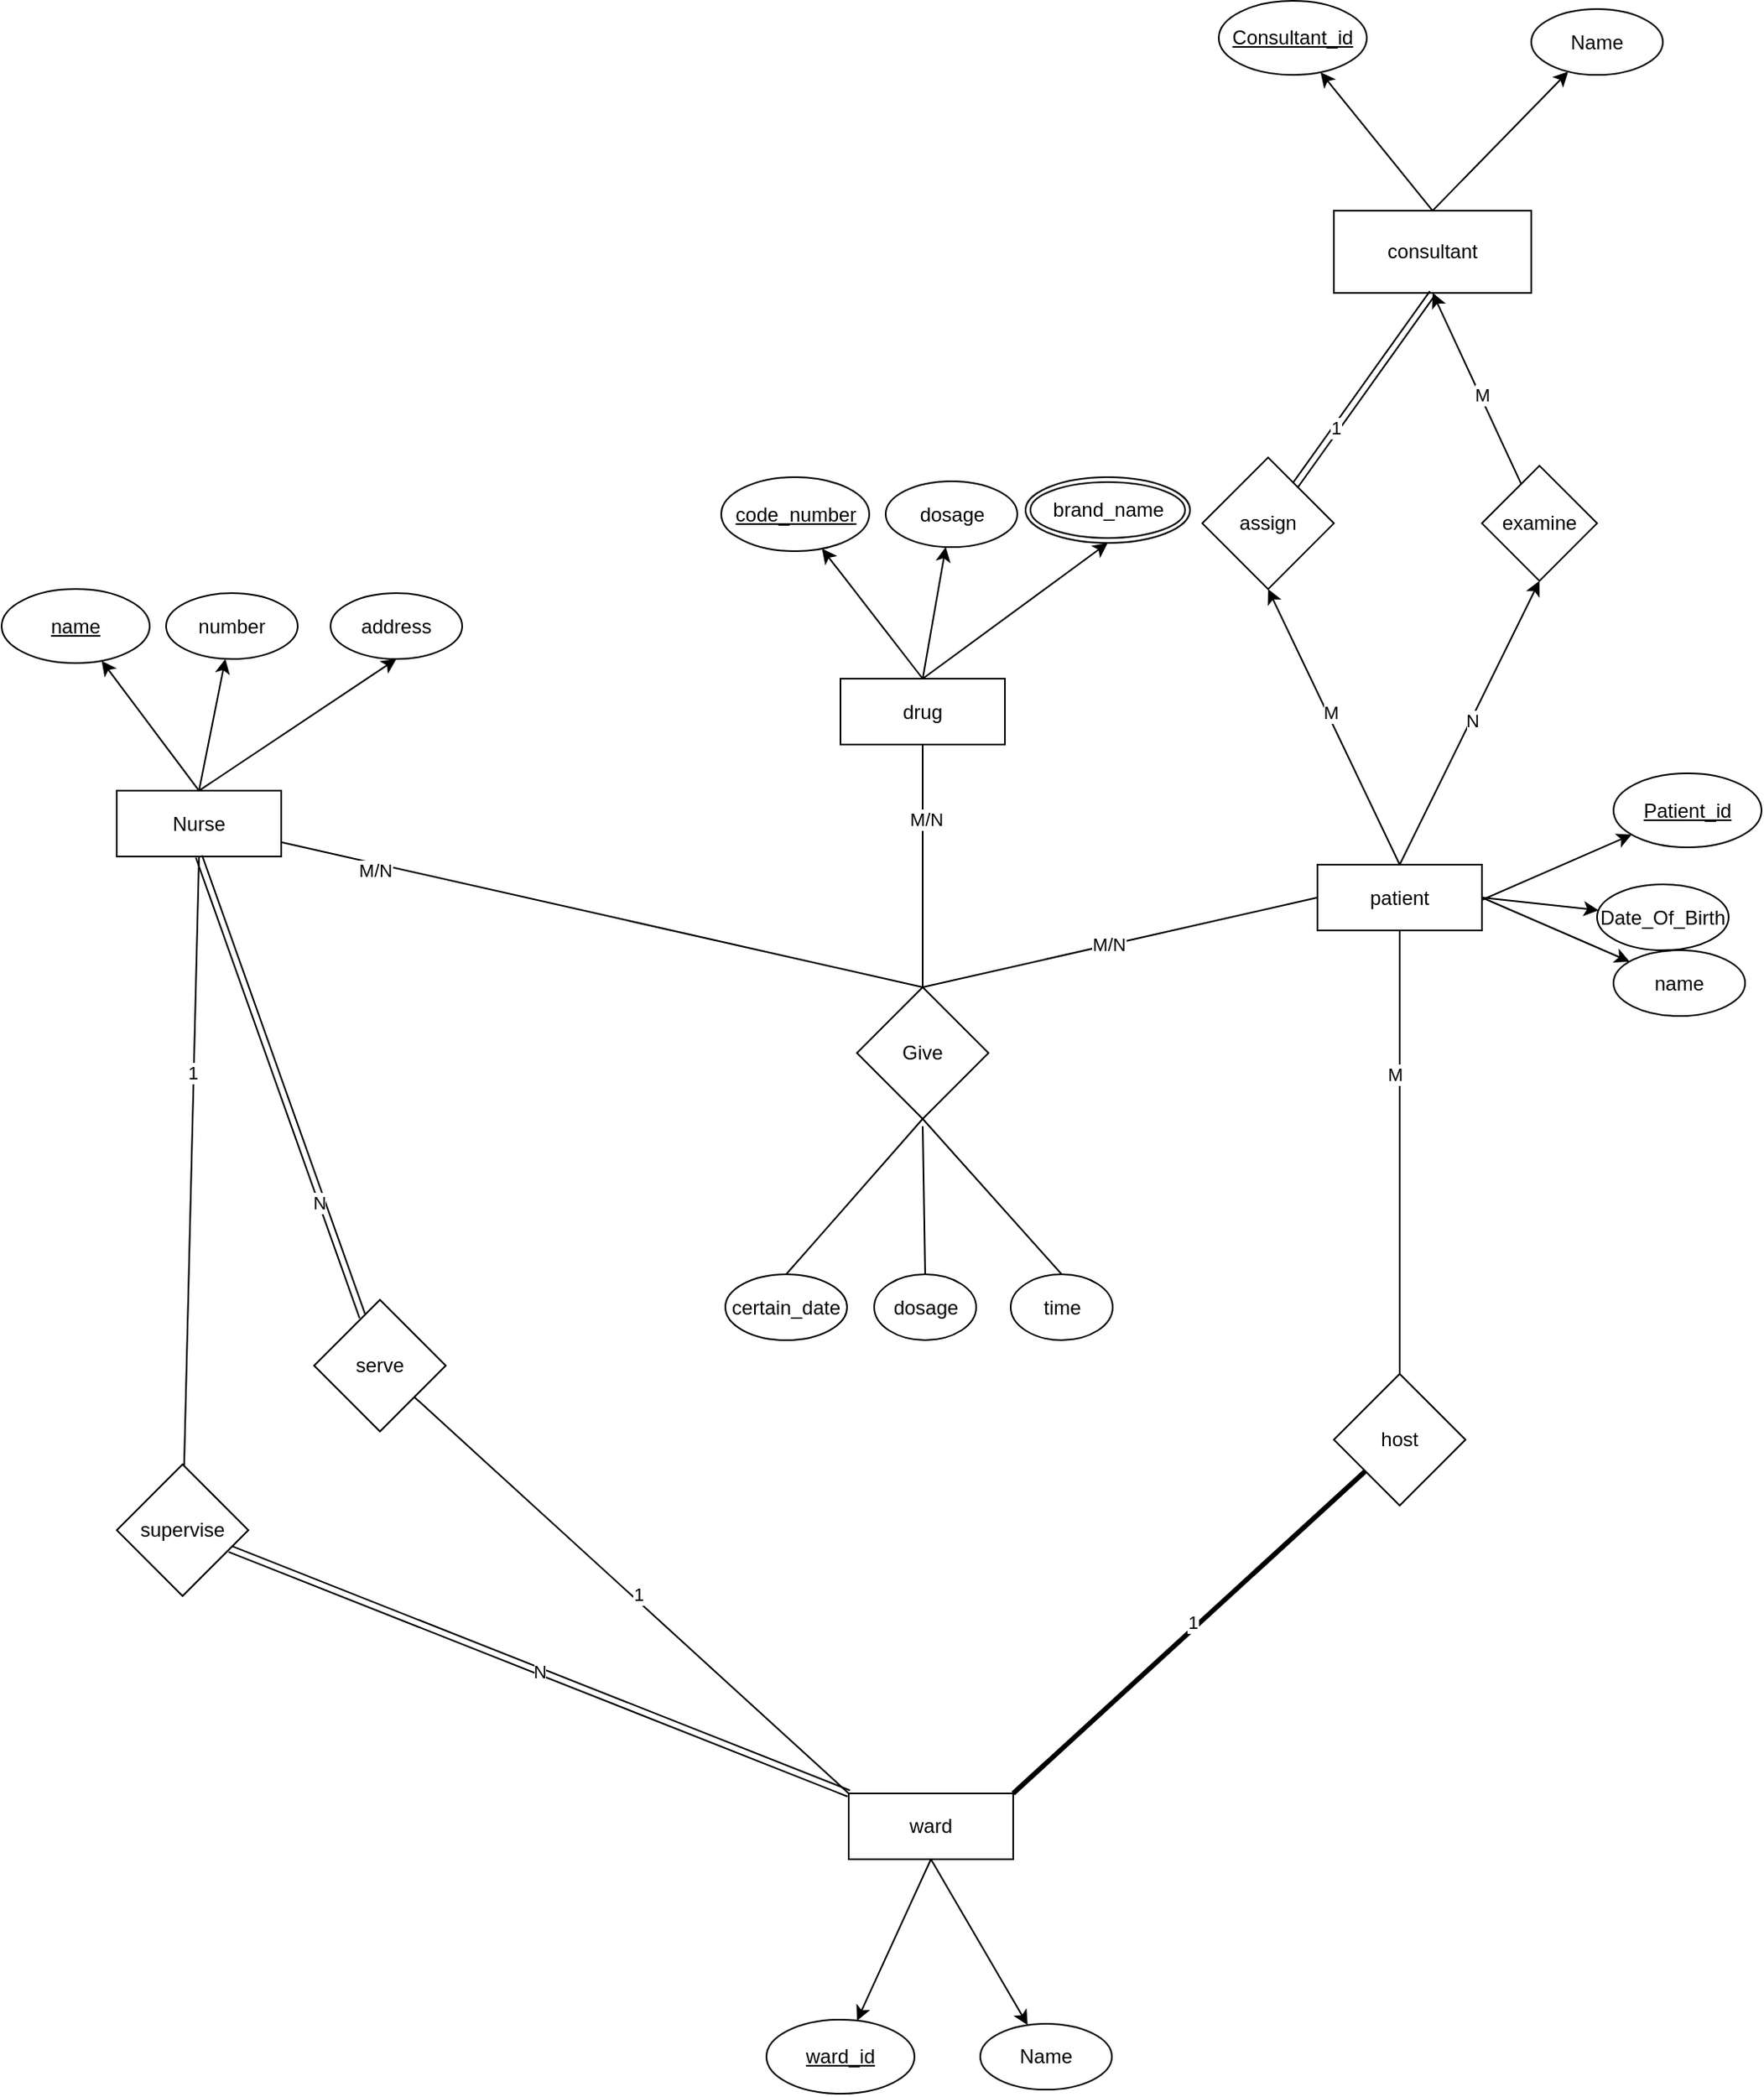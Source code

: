 <mxfile version="28.1.0">
  <diagram id="IoHqYJBpM_R_GjMDYoW6" name="Page-1">
    <mxGraphModel dx="2276" dy="1974" grid="1" gridSize="10" guides="1" tooltips="1" connect="1" arrows="1" fold="1" page="1" pageScale="1" pageWidth="850" pageHeight="1100" math="0" shadow="0">
      <root>
        <mxCell id="0" />
        <mxCell id="1" parent="0" />
        <mxCell id="VY_4OT78-StDgmwYUnyT-3" value="" style="rounded=0;orthogonalLoop=1;jettySize=auto;html=1;exitX=0.5;exitY=1;exitDx=0;exitDy=0;" parent="1" source="VY_4OT78-StDgmwYUnyT-1" target="VY_4OT78-StDgmwYUnyT-2" edge="1">
          <mxGeometry relative="1" as="geometry" />
        </mxCell>
        <mxCell id="VY_4OT78-StDgmwYUnyT-18" value="" style="rounded=0;orthogonalLoop=1;jettySize=auto;html=1;fontStyle=1;strokeWidth=3;endArrow=none;endFill=0;exitX=1;exitY=0;exitDx=0;exitDy=0;" parent="1" source="VY_4OT78-StDgmwYUnyT-1" target="VY_4OT78-StDgmwYUnyT-17" edge="1">
          <mxGeometry relative="1" as="geometry" />
        </mxCell>
        <mxCell id="VY_4OT78-StDgmwYUnyT-21" value="1" style="edgeLabel;html=1;align=center;verticalAlign=middle;resizable=0;points=[];" parent="VY_4OT78-StDgmwYUnyT-18" vertex="1" connectable="0">
          <mxGeometry x="0.038" y="3" relative="1" as="geometry">
            <mxPoint as="offset" />
          </mxGeometry>
        </mxCell>
        <mxCell id="n2Vn5--788c1exNfuHuQ-5" value="" style="rounded=0;orthogonalLoop=1;jettySize=auto;html=1;endArrow=none;endFill=0;exitX=0;exitY=0;exitDx=0;exitDy=0;" edge="1" parent="1" source="VY_4OT78-StDgmwYUnyT-1" target="n2Vn5--788c1exNfuHuQ-4">
          <mxGeometry relative="1" as="geometry" />
        </mxCell>
        <mxCell id="n2Vn5--788c1exNfuHuQ-8" value="1" style="edgeLabel;html=1;align=center;verticalAlign=middle;resizable=0;points=[];" vertex="1" connectable="0" parent="n2Vn5--788c1exNfuHuQ-5">
          <mxGeometry x="-0.011" y="-3" relative="1" as="geometry">
            <mxPoint as="offset" />
          </mxGeometry>
        </mxCell>
        <mxCell id="VY_4OT78-StDgmwYUnyT-1" value="ward" style="rounded=0;whiteSpace=wrap;html=1;" parent="1" vertex="1">
          <mxGeometry x="265" y="650" width="100" height="40" as="geometry" />
        </mxCell>
        <mxCell id="VY_4OT78-StDgmwYUnyT-2" value="&lt;u&gt;ward_id&lt;/u&gt;" style="ellipse;whiteSpace=wrap;html=1;" parent="1" vertex="1">
          <mxGeometry x="215" y="787.5" width="90" height="45" as="geometry" />
        </mxCell>
        <mxCell id="VY_4OT78-StDgmwYUnyT-5" value="" style="rounded=0;orthogonalLoop=1;jettySize=auto;html=1;exitX=0.5;exitY=1;exitDx=0;exitDy=0;" parent="1" source="VY_4OT78-StDgmwYUnyT-1" target="VY_4OT78-StDgmwYUnyT-6" edge="1">
          <mxGeometry relative="1" as="geometry">
            <mxPoint x="278" y="718" as="sourcePoint" />
            <mxPoint x="345" y="790" as="targetPoint" />
          </mxGeometry>
        </mxCell>
        <mxCell id="VY_4OT78-StDgmwYUnyT-6" value="Name" style="ellipse;whiteSpace=wrap;html=1;" parent="1" vertex="1">
          <mxGeometry x="345" y="790" width="80" height="40" as="geometry" />
        </mxCell>
        <mxCell id="VY_4OT78-StDgmwYUnyT-10" value="" style="rounded=0;orthogonalLoop=1;jettySize=auto;html=1;" parent="1" target="VY_4OT78-StDgmwYUnyT-12" edge="1">
          <mxGeometry relative="1" as="geometry">
            <mxPoint x="620" y="120" as="sourcePoint" />
          </mxGeometry>
        </mxCell>
        <mxCell id="VY_4OT78-StDgmwYUnyT-37" value="" style="rounded=0;orthogonalLoop=1;jettySize=auto;html=1;entryX=0.5;entryY=1;entryDx=0;entryDy=0;exitX=0.5;exitY=0;exitDx=0;exitDy=0;" parent="1" source="VY_4OT78-StDgmwYUnyT-11" target="VY_4OT78-StDgmwYUnyT-32" edge="1">
          <mxGeometry relative="1" as="geometry" />
        </mxCell>
        <mxCell id="VY_4OT78-StDgmwYUnyT-46" value="M" style="edgeLabel;html=1;align=center;verticalAlign=middle;resizable=0;points=[];" parent="VY_4OT78-StDgmwYUnyT-37" vertex="1" connectable="0">
          <mxGeometry x="0.092" y="-2" relative="1" as="geometry">
            <mxPoint as="offset" />
          </mxGeometry>
        </mxCell>
        <mxCell id="VY_4OT78-StDgmwYUnyT-38" style="rounded=0;orthogonalLoop=1;jettySize=auto;html=1;entryX=0.5;entryY=1;entryDx=0;entryDy=0;exitX=0.5;exitY=0;exitDx=0;exitDy=0;" parent="1" source="VY_4OT78-StDgmwYUnyT-11" target="VY_4OT78-StDgmwYUnyT-39" edge="1">
          <mxGeometry relative="1" as="geometry">
            <mxPoint x="630" y="7.5" as="targetPoint" />
          </mxGeometry>
        </mxCell>
        <mxCell id="VY_4OT78-StDgmwYUnyT-47" value="N" style="edgeLabel;html=1;align=center;verticalAlign=middle;resizable=0;points=[];" parent="VY_4OT78-StDgmwYUnyT-38" vertex="1" connectable="0">
          <mxGeometry x="0.018" y="-1" relative="1" as="geometry">
            <mxPoint as="offset" />
          </mxGeometry>
        </mxCell>
        <mxCell id="VY_4OT78-StDgmwYUnyT-11" value="patient" style="rounded=0;whiteSpace=wrap;html=1;" parent="1" vertex="1">
          <mxGeometry x="550" y="85.5" width="100" height="40" as="geometry" />
        </mxCell>
        <mxCell id="VY_4OT78-StDgmwYUnyT-12" value="Patient_id" style="ellipse;whiteSpace=wrap;html=1;fontStyle=4" parent="1" vertex="1">
          <mxGeometry x="730" y="30" width="90" height="45" as="geometry" />
        </mxCell>
        <mxCell id="VY_4OT78-StDgmwYUnyT-13" value="" style="rounded=0;orthogonalLoop=1;jettySize=auto;html=1;exitX=1;exitY=0.5;exitDx=0;exitDy=0;" parent="1" source="VY_4OT78-StDgmwYUnyT-11" target="VY_4OT78-StDgmwYUnyT-14" edge="1">
          <mxGeometry relative="1" as="geometry">
            <mxPoint x="513" y="163" as="sourcePoint" />
            <mxPoint x="580" y="235" as="targetPoint" />
          </mxGeometry>
        </mxCell>
        <mxCell id="VY_4OT78-StDgmwYUnyT-14" value="name" style="ellipse;whiteSpace=wrap;html=1;" parent="1" vertex="1">
          <mxGeometry x="730" y="137.5" width="80" height="40" as="geometry" />
        </mxCell>
        <mxCell id="VY_4OT78-StDgmwYUnyT-15" value="Date_Of_Birth" style="ellipse;whiteSpace=wrap;html=1;" parent="1" vertex="1">
          <mxGeometry x="720" y="97.5" width="80" height="40" as="geometry" />
        </mxCell>
        <mxCell id="VY_4OT78-StDgmwYUnyT-16" value="" style="rounded=0;orthogonalLoop=1;jettySize=auto;html=1;exitX=1;exitY=0.5;exitDx=0;exitDy=0;" parent="1" source="VY_4OT78-StDgmwYUnyT-11" target="VY_4OT78-StDgmwYUnyT-15" edge="1">
          <mxGeometry relative="1" as="geometry">
            <mxPoint x="630" y="155" as="sourcePoint" />
            <mxPoint x="670" y="234.5" as="targetPoint" />
          </mxGeometry>
        </mxCell>
        <mxCell id="VY_4OT78-StDgmwYUnyT-19" value="" style="edgeStyle=orthogonalEdgeStyle;rounded=0;orthogonalLoop=1;jettySize=auto;html=1;endArrow=none;endFill=0;" parent="1" source="VY_4OT78-StDgmwYUnyT-17" target="VY_4OT78-StDgmwYUnyT-11" edge="1">
          <mxGeometry relative="1" as="geometry" />
        </mxCell>
        <mxCell id="VY_4OT78-StDgmwYUnyT-20" value="M" style="edgeLabel;html=1;align=center;verticalAlign=middle;resizable=0;points=[];" parent="VY_4OT78-StDgmwYUnyT-19" vertex="1" connectable="0">
          <mxGeometry x="0.351" y="3" relative="1" as="geometry">
            <mxPoint as="offset" />
          </mxGeometry>
        </mxCell>
        <mxCell id="VY_4OT78-StDgmwYUnyT-17" value="host" style="rhombus;whiteSpace=wrap;html=1;" parent="1" vertex="1">
          <mxGeometry x="560" y="395" width="80" height="80" as="geometry" />
        </mxCell>
        <mxCell id="VY_4OT78-StDgmwYUnyT-22" value="" style="rounded=0;orthogonalLoop=1;jettySize=auto;html=1;exitX=0.5;exitY=0;exitDx=0;exitDy=0;" parent="1" source="VY_4OT78-StDgmwYUnyT-27" target="VY_4OT78-StDgmwYUnyT-28" edge="1">
          <mxGeometry relative="1" as="geometry" />
        </mxCell>
        <mxCell id="VY_4OT78-StDgmwYUnyT-23" value="" style="rounded=0;orthogonalLoop=1;jettySize=auto;html=1;exitX=0.5;exitY=0;exitDx=0;exitDy=0;" parent="1" source="VY_4OT78-StDgmwYUnyT-27" target="VY_4OT78-StDgmwYUnyT-24" edge="1">
          <mxGeometry relative="1" as="geometry">
            <mxPoint x="553" y="-506.44" as="sourcePoint" />
            <mxPoint x="620" y="-434.44" as="targetPoint" />
          </mxGeometry>
        </mxCell>
        <mxCell id="VY_4OT78-StDgmwYUnyT-24" value="Name" style="ellipse;whiteSpace=wrap;html=1;" parent="1" vertex="1">
          <mxGeometry x="680" y="-434.44" width="80" height="40" as="geometry" />
        </mxCell>
        <mxCell id="VY_4OT78-StDgmwYUnyT-27" value="consultant" style="rounded=0;whiteSpace=wrap;html=1;" parent="1" vertex="1">
          <mxGeometry x="560" y="-311.94" width="120" height="50" as="geometry" />
        </mxCell>
        <mxCell id="VY_4OT78-StDgmwYUnyT-28" value="Consultant_id" style="ellipse;whiteSpace=wrap;html=1;fontStyle=4" parent="1" vertex="1">
          <mxGeometry x="490" y="-439.44" width="90" height="45" as="geometry" />
        </mxCell>
        <mxCell id="VY_4OT78-StDgmwYUnyT-34" value="" style="rounded=0;orthogonalLoop=1;jettySize=auto;html=1;strokeWidth=1;entryX=0.5;entryY=1;entryDx=0;entryDy=0;shape=link;" parent="1" source="VY_4OT78-StDgmwYUnyT-32" target="VY_4OT78-StDgmwYUnyT-27" edge="1">
          <mxGeometry relative="1" as="geometry" />
        </mxCell>
        <mxCell id="VY_4OT78-StDgmwYUnyT-35" value="1" style="edgeLabel;html=1;align=center;verticalAlign=middle;resizable=0;points=[];" parent="VY_4OT78-StDgmwYUnyT-34" vertex="1" connectable="0">
          <mxGeometry x="-0.404" y="1" relative="1" as="geometry">
            <mxPoint as="offset" />
          </mxGeometry>
        </mxCell>
        <mxCell id="VY_4OT78-StDgmwYUnyT-32" value="assign" style="rhombus;whiteSpace=wrap;html=1;" parent="1" vertex="1">
          <mxGeometry x="480" y="-161.94" width="80" height="80" as="geometry" />
        </mxCell>
        <mxCell id="VY_4OT78-StDgmwYUnyT-40" style="rounded=0;orthogonalLoop=1;jettySize=auto;html=1;entryX=0.5;entryY=1;entryDx=0;entryDy=0;" parent="1" source="VY_4OT78-StDgmwYUnyT-39" target="VY_4OT78-StDgmwYUnyT-27" edge="1">
          <mxGeometry relative="1" as="geometry">
            <mxPoint x="630" y="-241.94" as="targetPoint" />
          </mxGeometry>
        </mxCell>
        <mxCell id="VY_4OT78-StDgmwYUnyT-45" value="M" style="edgeLabel;html=1;align=center;verticalAlign=middle;resizable=0;points=[];" parent="VY_4OT78-StDgmwYUnyT-40" vertex="1" connectable="0">
          <mxGeometry x="-0.065" y="-1" relative="1" as="geometry">
            <mxPoint as="offset" />
          </mxGeometry>
        </mxCell>
        <mxCell id="VY_4OT78-StDgmwYUnyT-39" value="examine" style="rhombus;whiteSpace=wrap;html=1;" parent="1" vertex="1">
          <mxGeometry x="650" y="-156.94" width="70" height="70" as="geometry" />
        </mxCell>
        <mxCell id="VY_4OT78-StDgmwYUnyT-51" value="number" style="ellipse;whiteSpace=wrap;html=1;" parent="1" vertex="1">
          <mxGeometry x="-150" y="-79.44" width="80" height="40" as="geometry" />
        </mxCell>
        <mxCell id="VY_4OT78-StDgmwYUnyT-52" value="name" style="ellipse;whiteSpace=wrap;html=1;fontStyle=4" parent="1" vertex="1">
          <mxGeometry x="-250" y="-81.94" width="90" height="45" as="geometry" />
        </mxCell>
        <mxCell id="VY_4OT78-StDgmwYUnyT-60" value="" style="rounded=0;orthogonalLoop=1;jettySize=auto;html=1;strokeWidth=1;endArrow=none;endFill=0;exitX=0.5;exitY=1;exitDx=0;exitDy=0;" parent="1" source="VY_4OT78-StDgmwYUnyT-53" target="VY_4OT78-StDgmwYUnyT-59" edge="1">
          <mxGeometry relative="1" as="geometry" />
        </mxCell>
        <mxCell id="VY_4OT78-StDgmwYUnyT-62" value="1" style="edgeLabel;html=1;align=center;verticalAlign=middle;resizable=0;points=[];" parent="VY_4OT78-StDgmwYUnyT-60" vertex="1" connectable="0">
          <mxGeometry x="-0.289" y="-1" relative="1" as="geometry">
            <mxPoint as="offset" />
          </mxGeometry>
        </mxCell>
        <mxCell id="VY_4OT78-StDgmwYUnyT-74" style="rounded=0;orthogonalLoop=1;jettySize=auto;html=1;entryX=0.5;entryY=0;entryDx=0;entryDy=0;endArrow=none;endFill=0;" parent="1" source="VY_4OT78-StDgmwYUnyT-53" target="VY_4OT78-StDgmwYUnyT-75" edge="1">
          <mxGeometry relative="1" as="geometry">
            <mxPoint x="260" y="105.5" as="targetPoint" />
          </mxGeometry>
        </mxCell>
        <mxCell id="VY_4OT78-StDgmwYUnyT-89" value="M/N" style="edgeLabel;html=1;align=center;verticalAlign=middle;resizable=0;points=[];" parent="VY_4OT78-StDgmwYUnyT-74" vertex="1" connectable="0">
          <mxGeometry x="-0.702" y="-4" relative="1" as="geometry">
            <mxPoint as="offset" />
          </mxGeometry>
        </mxCell>
        <mxCell id="VY_4OT78-StDgmwYUnyT-53" value="Nurse" style="rounded=0;whiteSpace=wrap;html=1;" parent="1" vertex="1">
          <mxGeometry x="-180" y="40.56" width="100" height="40" as="geometry" />
        </mxCell>
        <mxCell id="VY_4OT78-StDgmwYUnyT-54" value="" style="rounded=0;orthogonalLoop=1;jettySize=auto;html=1;exitX=0.5;exitY=0;exitDx=0;exitDy=0;" parent="1" source="VY_4OT78-StDgmwYUnyT-53" target="VY_4OT78-StDgmwYUnyT-51" edge="1">
          <mxGeometry relative="1" as="geometry">
            <mxPoint x="-187" y="-148.94" as="sourcePoint" />
            <mxPoint x="-120" y="-76.94" as="targetPoint" />
          </mxGeometry>
        </mxCell>
        <mxCell id="VY_4OT78-StDgmwYUnyT-55" value="" style="rounded=0;orthogonalLoop=1;jettySize=auto;html=1;exitX=0.5;exitY=0;exitDx=0;exitDy=0;" parent="1" source="VY_4OT78-StDgmwYUnyT-53" target="VY_4OT78-StDgmwYUnyT-52" edge="1">
          <mxGeometry relative="1" as="geometry" />
        </mxCell>
        <mxCell id="VY_4OT78-StDgmwYUnyT-57" value="" style="rounded=0;orthogonalLoop=1;jettySize=auto;html=1;entryX=0.5;entryY=1;entryDx=0;entryDy=0;exitX=0.5;exitY=0;exitDx=0;exitDy=0;" parent="1" source="VY_4OT78-StDgmwYUnyT-53" target="VY_4OT78-StDgmwYUnyT-58" edge="1">
          <mxGeometry relative="1" as="geometry">
            <mxPoint x="-120" y="45.56" as="sourcePoint" />
            <mxPoint x="-40" y="-44.44" as="targetPoint" />
          </mxGeometry>
        </mxCell>
        <mxCell id="VY_4OT78-StDgmwYUnyT-58" value="address" style="ellipse;whiteSpace=wrap;html=1;" parent="1" vertex="1">
          <mxGeometry x="-50" y="-79.44" width="80" height="40" as="geometry" />
        </mxCell>
        <mxCell id="VY_4OT78-StDgmwYUnyT-61" value="N" style="rounded=0;orthogonalLoop=1;jettySize=auto;html=1;endArrow=none;endFill=0;entryX=0;entryY=0;entryDx=0;entryDy=0;shape=link;" parent="1" source="VY_4OT78-StDgmwYUnyT-59" target="VY_4OT78-StDgmwYUnyT-1" edge="1">
          <mxGeometry relative="1" as="geometry">
            <mxPoint x="230" y="513" as="targetPoint" />
          </mxGeometry>
        </mxCell>
        <mxCell id="VY_4OT78-StDgmwYUnyT-59" value="supervise" style="rhombus;whiteSpace=wrap;html=1;rounded=0;" parent="1" vertex="1">
          <mxGeometry x="-180" y="450" width="80" height="80" as="geometry" />
        </mxCell>
        <mxCell id="VY_4OT78-StDgmwYUnyT-64" value="dosage" style="ellipse;whiteSpace=wrap;html=1;" parent="1" vertex="1">
          <mxGeometry x="287.5" y="-147.5" width="80" height="40" as="geometry" />
        </mxCell>
        <mxCell id="VY_4OT78-StDgmwYUnyT-65" value="drug" style="rounded=0;whiteSpace=wrap;html=1;" parent="1" vertex="1">
          <mxGeometry x="260" y="-27.5" width="100" height="40" as="geometry" />
        </mxCell>
        <mxCell id="VY_4OT78-StDgmwYUnyT-66" value="" style="rounded=0;orthogonalLoop=1;jettySize=auto;html=1;exitX=0.5;exitY=0;exitDx=0;exitDy=0;" parent="1" source="VY_4OT78-StDgmwYUnyT-65" target="VY_4OT78-StDgmwYUnyT-64" edge="1">
          <mxGeometry relative="1" as="geometry">
            <mxPoint x="250.5" y="-217" as="sourcePoint" />
            <mxPoint x="317.5" y="-145" as="targetPoint" />
          </mxGeometry>
        </mxCell>
        <mxCell id="VY_4OT78-StDgmwYUnyT-67" value="" style="rounded=0;orthogonalLoop=1;jettySize=auto;html=1;exitX=0.5;exitY=0;exitDx=0;exitDy=0;" parent="1" source="VY_4OT78-StDgmwYUnyT-65" target="VY_4OT78-StDgmwYUnyT-70" edge="1">
          <mxGeometry relative="1" as="geometry" />
        </mxCell>
        <mxCell id="VY_4OT78-StDgmwYUnyT-68" value="" style="rounded=0;orthogonalLoop=1;jettySize=auto;html=1;entryX=0.5;entryY=1;entryDx=0;entryDy=0;exitX=0.5;exitY=0;exitDx=0;exitDy=0;" parent="1" source="VY_4OT78-StDgmwYUnyT-65" target="VY_4OT78-StDgmwYUnyT-71" edge="1">
          <mxGeometry relative="1" as="geometry">
            <mxPoint x="317.5" y="-22.5" as="sourcePoint" />
            <mxPoint x="427.5" y="-107.5" as="targetPoint" />
          </mxGeometry>
        </mxCell>
        <mxCell id="VY_4OT78-StDgmwYUnyT-70" value="code_number" style="ellipse;whiteSpace=wrap;html=1;fontStyle=4" parent="1" vertex="1">
          <mxGeometry x="187.5" y="-150" width="90" height="45" as="geometry" />
        </mxCell>
        <mxCell id="VY_4OT78-StDgmwYUnyT-71" value="brand_name" style="ellipse;shape=doubleEllipse;margin=3;whiteSpace=wrap;html=1;align=center;" parent="1" vertex="1">
          <mxGeometry x="372.5" y="-150" width="100" height="40" as="geometry" />
        </mxCell>
        <mxCell id="VY_4OT78-StDgmwYUnyT-76" style="rounded=0;orthogonalLoop=1;jettySize=auto;html=1;entryX=0;entryY=0.5;entryDx=0;entryDy=0;endArrow=none;endFill=0;exitX=0.5;exitY=0;exitDx=0;exitDy=0;" parent="1" source="VY_4OT78-StDgmwYUnyT-75" target="VY_4OT78-StDgmwYUnyT-11" edge="1">
          <mxGeometry relative="1" as="geometry" />
        </mxCell>
        <mxCell id="VY_4OT78-StDgmwYUnyT-91" value="M/N" style="edgeLabel;html=1;align=center;verticalAlign=middle;resizable=0;points=[];" parent="VY_4OT78-StDgmwYUnyT-76" vertex="1" connectable="0">
          <mxGeometry x="-0.056" y="1" relative="1" as="geometry">
            <mxPoint as="offset" />
          </mxGeometry>
        </mxCell>
        <mxCell id="VY_4OT78-StDgmwYUnyT-77" style="rounded=0;orthogonalLoop=1;jettySize=auto;html=1;entryX=0.5;entryY=1;entryDx=0;entryDy=0;endArrow=none;endFill=0;" parent="1" source="VY_4OT78-StDgmwYUnyT-75" target="VY_4OT78-StDgmwYUnyT-65" edge="1">
          <mxGeometry relative="1" as="geometry" />
        </mxCell>
        <mxCell id="VY_4OT78-StDgmwYUnyT-90" value="M/N" style="edgeLabel;html=1;align=center;verticalAlign=middle;resizable=0;points=[];" parent="VY_4OT78-StDgmwYUnyT-77" vertex="1" connectable="0">
          <mxGeometry x="0.383" y="-2" relative="1" as="geometry">
            <mxPoint as="offset" />
          </mxGeometry>
        </mxCell>
        <mxCell id="VY_4OT78-StDgmwYUnyT-78" style="rounded=0;orthogonalLoop=1;jettySize=auto;html=1;entryX=0.5;entryY=0;entryDx=0;entryDy=0;exitX=0.5;exitY=1;exitDx=0;exitDy=0;endArrow=none;endFill=0;" parent="1" source="VY_4OT78-StDgmwYUnyT-75" target="VY_4OT78-StDgmwYUnyT-81" edge="1">
          <mxGeometry relative="1" as="geometry">
            <mxPoint x="280" y="284.5" as="targetPoint" />
          </mxGeometry>
        </mxCell>
        <mxCell id="VY_4OT78-StDgmwYUnyT-79" style="rounded=0;orthogonalLoop=1;jettySize=auto;html=1;entryX=0.5;entryY=0;entryDx=0;entryDy=0;exitX=0.5;exitY=1;exitDx=0;exitDy=0;endArrow=none;endFill=0;" parent="1" source="VY_4OT78-StDgmwYUnyT-75" target="VY_4OT78-StDgmwYUnyT-83" edge="1">
          <mxGeometry relative="1" as="geometry">
            <mxPoint x="400" y="314.5" as="targetPoint" />
            <mxPoint x="310" y="244.5" as="sourcePoint" />
          </mxGeometry>
        </mxCell>
        <mxCell id="VY_4OT78-StDgmwYUnyT-80" style="rounded=0;orthogonalLoop=1;jettySize=auto;html=1;entryX=0.5;entryY=0;entryDx=0;entryDy=0;endArrow=none;endFill=0;" parent="1" target="VY_4OT78-StDgmwYUnyT-82" edge="1">
          <mxGeometry relative="1" as="geometry">
            <mxPoint x="310" y="294.5" as="targetPoint" />
            <mxPoint x="310" y="244.5" as="sourcePoint" />
          </mxGeometry>
        </mxCell>
        <mxCell id="VY_4OT78-StDgmwYUnyT-75" value="Give" style="rhombus;whiteSpace=wrap;html=1;" parent="1" vertex="1">
          <mxGeometry x="270" y="160" width="80" height="80" as="geometry" />
        </mxCell>
        <mxCell id="VY_4OT78-StDgmwYUnyT-81" value="certain_date" style="ellipse;whiteSpace=wrap;html=1;" parent="1" vertex="1">
          <mxGeometry x="190" y="334.5" width="74" height="40" as="geometry" />
        </mxCell>
        <mxCell id="VY_4OT78-StDgmwYUnyT-82" value="dosage" style="ellipse;whiteSpace=wrap;html=1;" parent="1" vertex="1">
          <mxGeometry x="280.5" y="334.5" width="62" height="40" as="geometry" />
        </mxCell>
        <mxCell id="VY_4OT78-StDgmwYUnyT-83" value="time" style="ellipse;whiteSpace=wrap;html=1;" parent="1" vertex="1">
          <mxGeometry x="363.5" y="334.5" width="62" height="40" as="geometry" />
        </mxCell>
        <mxCell id="n2Vn5--788c1exNfuHuQ-6" style="rounded=0;orthogonalLoop=1;jettySize=auto;html=1;entryX=0.5;entryY=1;entryDx=0;entryDy=0;shape=link;" edge="1" parent="1" source="n2Vn5--788c1exNfuHuQ-4" target="VY_4OT78-StDgmwYUnyT-53">
          <mxGeometry relative="1" as="geometry" />
        </mxCell>
        <mxCell id="n2Vn5--788c1exNfuHuQ-9" value="N" style="edgeLabel;html=1;align=center;verticalAlign=middle;resizable=0;points=[];" vertex="1" connectable="0" parent="n2Vn5--788c1exNfuHuQ-6">
          <mxGeometry x="-0.495" y="2" relative="1" as="geometry">
            <mxPoint as="offset" />
          </mxGeometry>
        </mxCell>
        <mxCell id="n2Vn5--788c1exNfuHuQ-4" value="serve" style="rhombus;whiteSpace=wrap;html=1;rounded=0;" vertex="1" parent="1">
          <mxGeometry x="-60" y="350" width="80" height="80" as="geometry" />
        </mxCell>
      </root>
    </mxGraphModel>
  </diagram>
</mxfile>
